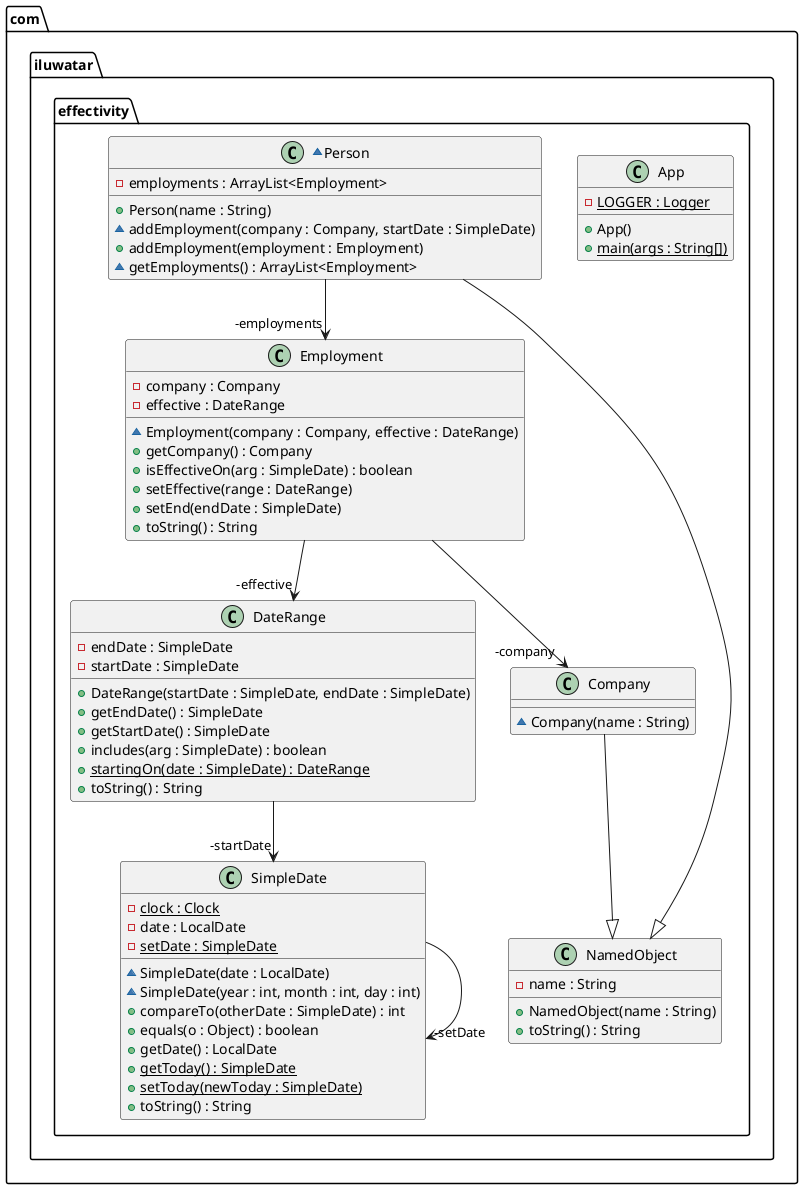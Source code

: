 @startuml
package com.iluwatar.effectivity {
  class App {
    - LOGGER : Logger {static}
    + App()
    + main(args : String[]) {static}
  }
  class Company {
    ~ Company(name : String)
  }
  class DateRange {
    - endDate : SimpleDate
    - startDate : SimpleDate
    + DateRange(startDate : SimpleDate, endDate : SimpleDate)
    + getEndDate() : SimpleDate
    + getStartDate() : SimpleDate
    + includes(arg : SimpleDate) : boolean
    + startingOn(date : SimpleDate) : DateRange {static}
    + toString() : String
  }
  class Employment {
    - company : Company
    - effective : DateRange
    ~ Employment(company : Company, effective : DateRange)
    + getCompany() : Company
    + isEffectiveOn(arg : SimpleDate) : boolean
    + setEffective(range : DateRange)
    + setEnd(endDate : SimpleDate)
    + toString() : String
  }
  class NamedObject {
    - name : String
    + NamedObject(name : String)
    + toString() : String
  }
  ~class Person {
    - employments : ArrayList<Employment>
    + Person(name : String)
    ~ addEmployment(company : Company, startDate : SimpleDate)
    + addEmployment(employment : Employment)
    ~ getEmployments() : ArrayList<Employment>
  }
  class SimpleDate {
    - clock : Clock {static}
    - date : LocalDate
    - setDate : SimpleDate {static}
    ~ SimpleDate(date : LocalDate)
    ~ SimpleDate(year : int, month : int, day : int)
    + compareTo(otherDate : SimpleDate) : int
    + equals(o : Object) : boolean
    + getDate() : LocalDate
    + getToday() : SimpleDate {static}
    + setToday(newToday : SimpleDate) {static}
    + toString() : String
  }
}
SimpleDate -->  "-setDate" SimpleDate
DateRange -->  "-startDate" SimpleDate
Employment -->  "-effective" DateRange
Employment -->  "-company" Company
Person -->  "-employments" Employment
Company --|> NamedObject 
Person --|> NamedObject 
@enduml